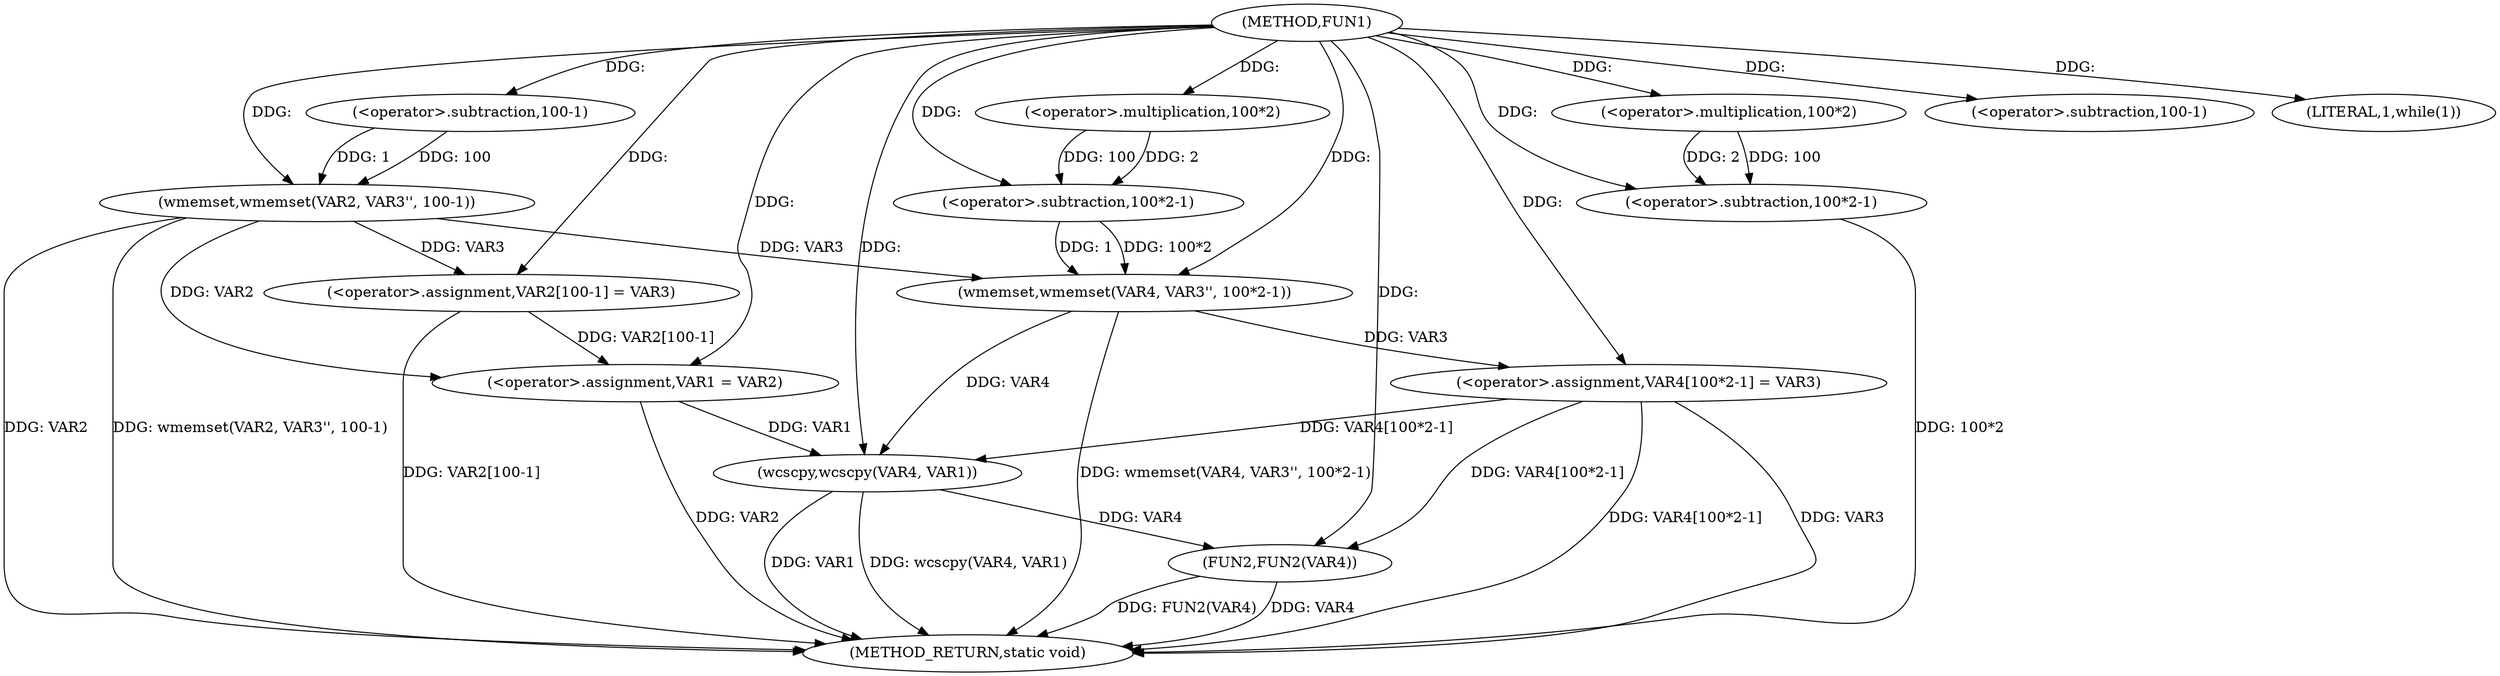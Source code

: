 digraph FUN1 {  
"1000100" [label = "(METHOD,FUN1)" ]
"1000148" [label = "(METHOD_RETURN,static void)" ]
"1000104" [label = "(wmemset,wmemset(VAR2, VAR3'', 100-1))" ]
"1000107" [label = "(<operator>.subtraction,100-1)" ]
"1000110" [label = "(<operator>.assignment,VAR2[100-1] = VAR3)" ]
"1000113" [label = "(<operator>.subtraction,100-1)" ]
"1000118" [label = "(LITERAL,1,while(1))" ]
"1000120" [label = "(<operator>.assignment,VAR1 = VAR2)" ]
"1000126" [label = "(wmemset,wmemset(VAR4, VAR3'', 100*2-1))" ]
"1000129" [label = "(<operator>.subtraction,100*2-1)" ]
"1000130" [label = "(<operator>.multiplication,100*2)" ]
"1000134" [label = "(<operator>.assignment,VAR4[100*2-1] = VAR3)" ]
"1000137" [label = "(<operator>.subtraction,100*2-1)" ]
"1000138" [label = "(<operator>.multiplication,100*2)" ]
"1000143" [label = "(wcscpy,wcscpy(VAR4, VAR1))" ]
"1000146" [label = "(FUN2,FUN2(VAR4))" ]
  "1000126" -> "1000148"  [ label = "DDG: wmemset(VAR4, VAR3'', 100*2-1)"] 
  "1000134" -> "1000148"  [ label = "DDG: VAR3"] 
  "1000104" -> "1000148"  [ label = "DDG: wmemset(VAR2, VAR3'', 100-1)"] 
  "1000104" -> "1000148"  [ label = "DDG: VAR2"] 
  "1000137" -> "1000148"  [ label = "DDG: 100*2"] 
  "1000146" -> "1000148"  [ label = "DDG: FUN2(VAR4)"] 
  "1000134" -> "1000148"  [ label = "DDG: VAR4[100*2-1]"] 
  "1000143" -> "1000148"  [ label = "DDG: wcscpy(VAR4, VAR1)"] 
  "1000120" -> "1000148"  [ label = "DDG: VAR2"] 
  "1000143" -> "1000148"  [ label = "DDG: VAR1"] 
  "1000146" -> "1000148"  [ label = "DDG: VAR4"] 
  "1000110" -> "1000148"  [ label = "DDG: VAR2[100-1]"] 
  "1000100" -> "1000104"  [ label = "DDG: "] 
  "1000107" -> "1000104"  [ label = "DDG: 100"] 
  "1000107" -> "1000104"  [ label = "DDG: 1"] 
  "1000100" -> "1000107"  [ label = "DDG: "] 
  "1000104" -> "1000110"  [ label = "DDG: VAR3"] 
  "1000100" -> "1000110"  [ label = "DDG: "] 
  "1000100" -> "1000113"  [ label = "DDG: "] 
  "1000100" -> "1000118"  [ label = "DDG: "] 
  "1000104" -> "1000120"  [ label = "DDG: VAR2"] 
  "1000110" -> "1000120"  [ label = "DDG: VAR2[100-1]"] 
  "1000100" -> "1000120"  [ label = "DDG: "] 
  "1000100" -> "1000126"  [ label = "DDG: "] 
  "1000104" -> "1000126"  [ label = "DDG: VAR3"] 
  "1000129" -> "1000126"  [ label = "DDG: 100*2"] 
  "1000129" -> "1000126"  [ label = "DDG: 1"] 
  "1000130" -> "1000129"  [ label = "DDG: 100"] 
  "1000130" -> "1000129"  [ label = "DDG: 2"] 
  "1000100" -> "1000130"  [ label = "DDG: "] 
  "1000100" -> "1000129"  [ label = "DDG: "] 
  "1000126" -> "1000134"  [ label = "DDG: VAR3"] 
  "1000100" -> "1000134"  [ label = "DDG: "] 
  "1000138" -> "1000137"  [ label = "DDG: 100"] 
  "1000138" -> "1000137"  [ label = "DDG: 2"] 
  "1000100" -> "1000138"  [ label = "DDG: "] 
  "1000100" -> "1000137"  [ label = "DDG: "] 
  "1000126" -> "1000143"  [ label = "DDG: VAR4"] 
  "1000134" -> "1000143"  [ label = "DDG: VAR4[100*2-1]"] 
  "1000100" -> "1000143"  [ label = "DDG: "] 
  "1000120" -> "1000143"  [ label = "DDG: VAR1"] 
  "1000143" -> "1000146"  [ label = "DDG: VAR4"] 
  "1000134" -> "1000146"  [ label = "DDG: VAR4[100*2-1]"] 
  "1000100" -> "1000146"  [ label = "DDG: "] 
}

